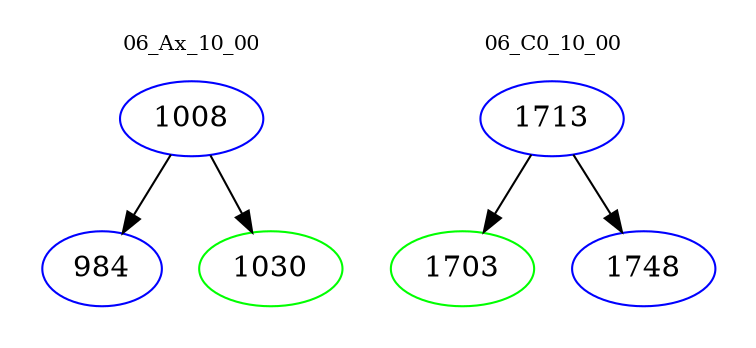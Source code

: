 digraph{
subgraph cluster_0 {
color = white
label = "06_Ax_10_00";
fontsize=10;
T0_1008 [label="1008", color="blue"]
T0_1008 -> T0_984 [color="black"]
T0_984 [label="984", color="blue"]
T0_1008 -> T0_1030 [color="black"]
T0_1030 [label="1030", color="green"]
}
subgraph cluster_1 {
color = white
label = "06_C0_10_00";
fontsize=10;
T1_1713 [label="1713", color="blue"]
T1_1713 -> T1_1703 [color="black"]
T1_1703 [label="1703", color="green"]
T1_1713 -> T1_1748 [color="black"]
T1_1748 [label="1748", color="blue"]
}
}
